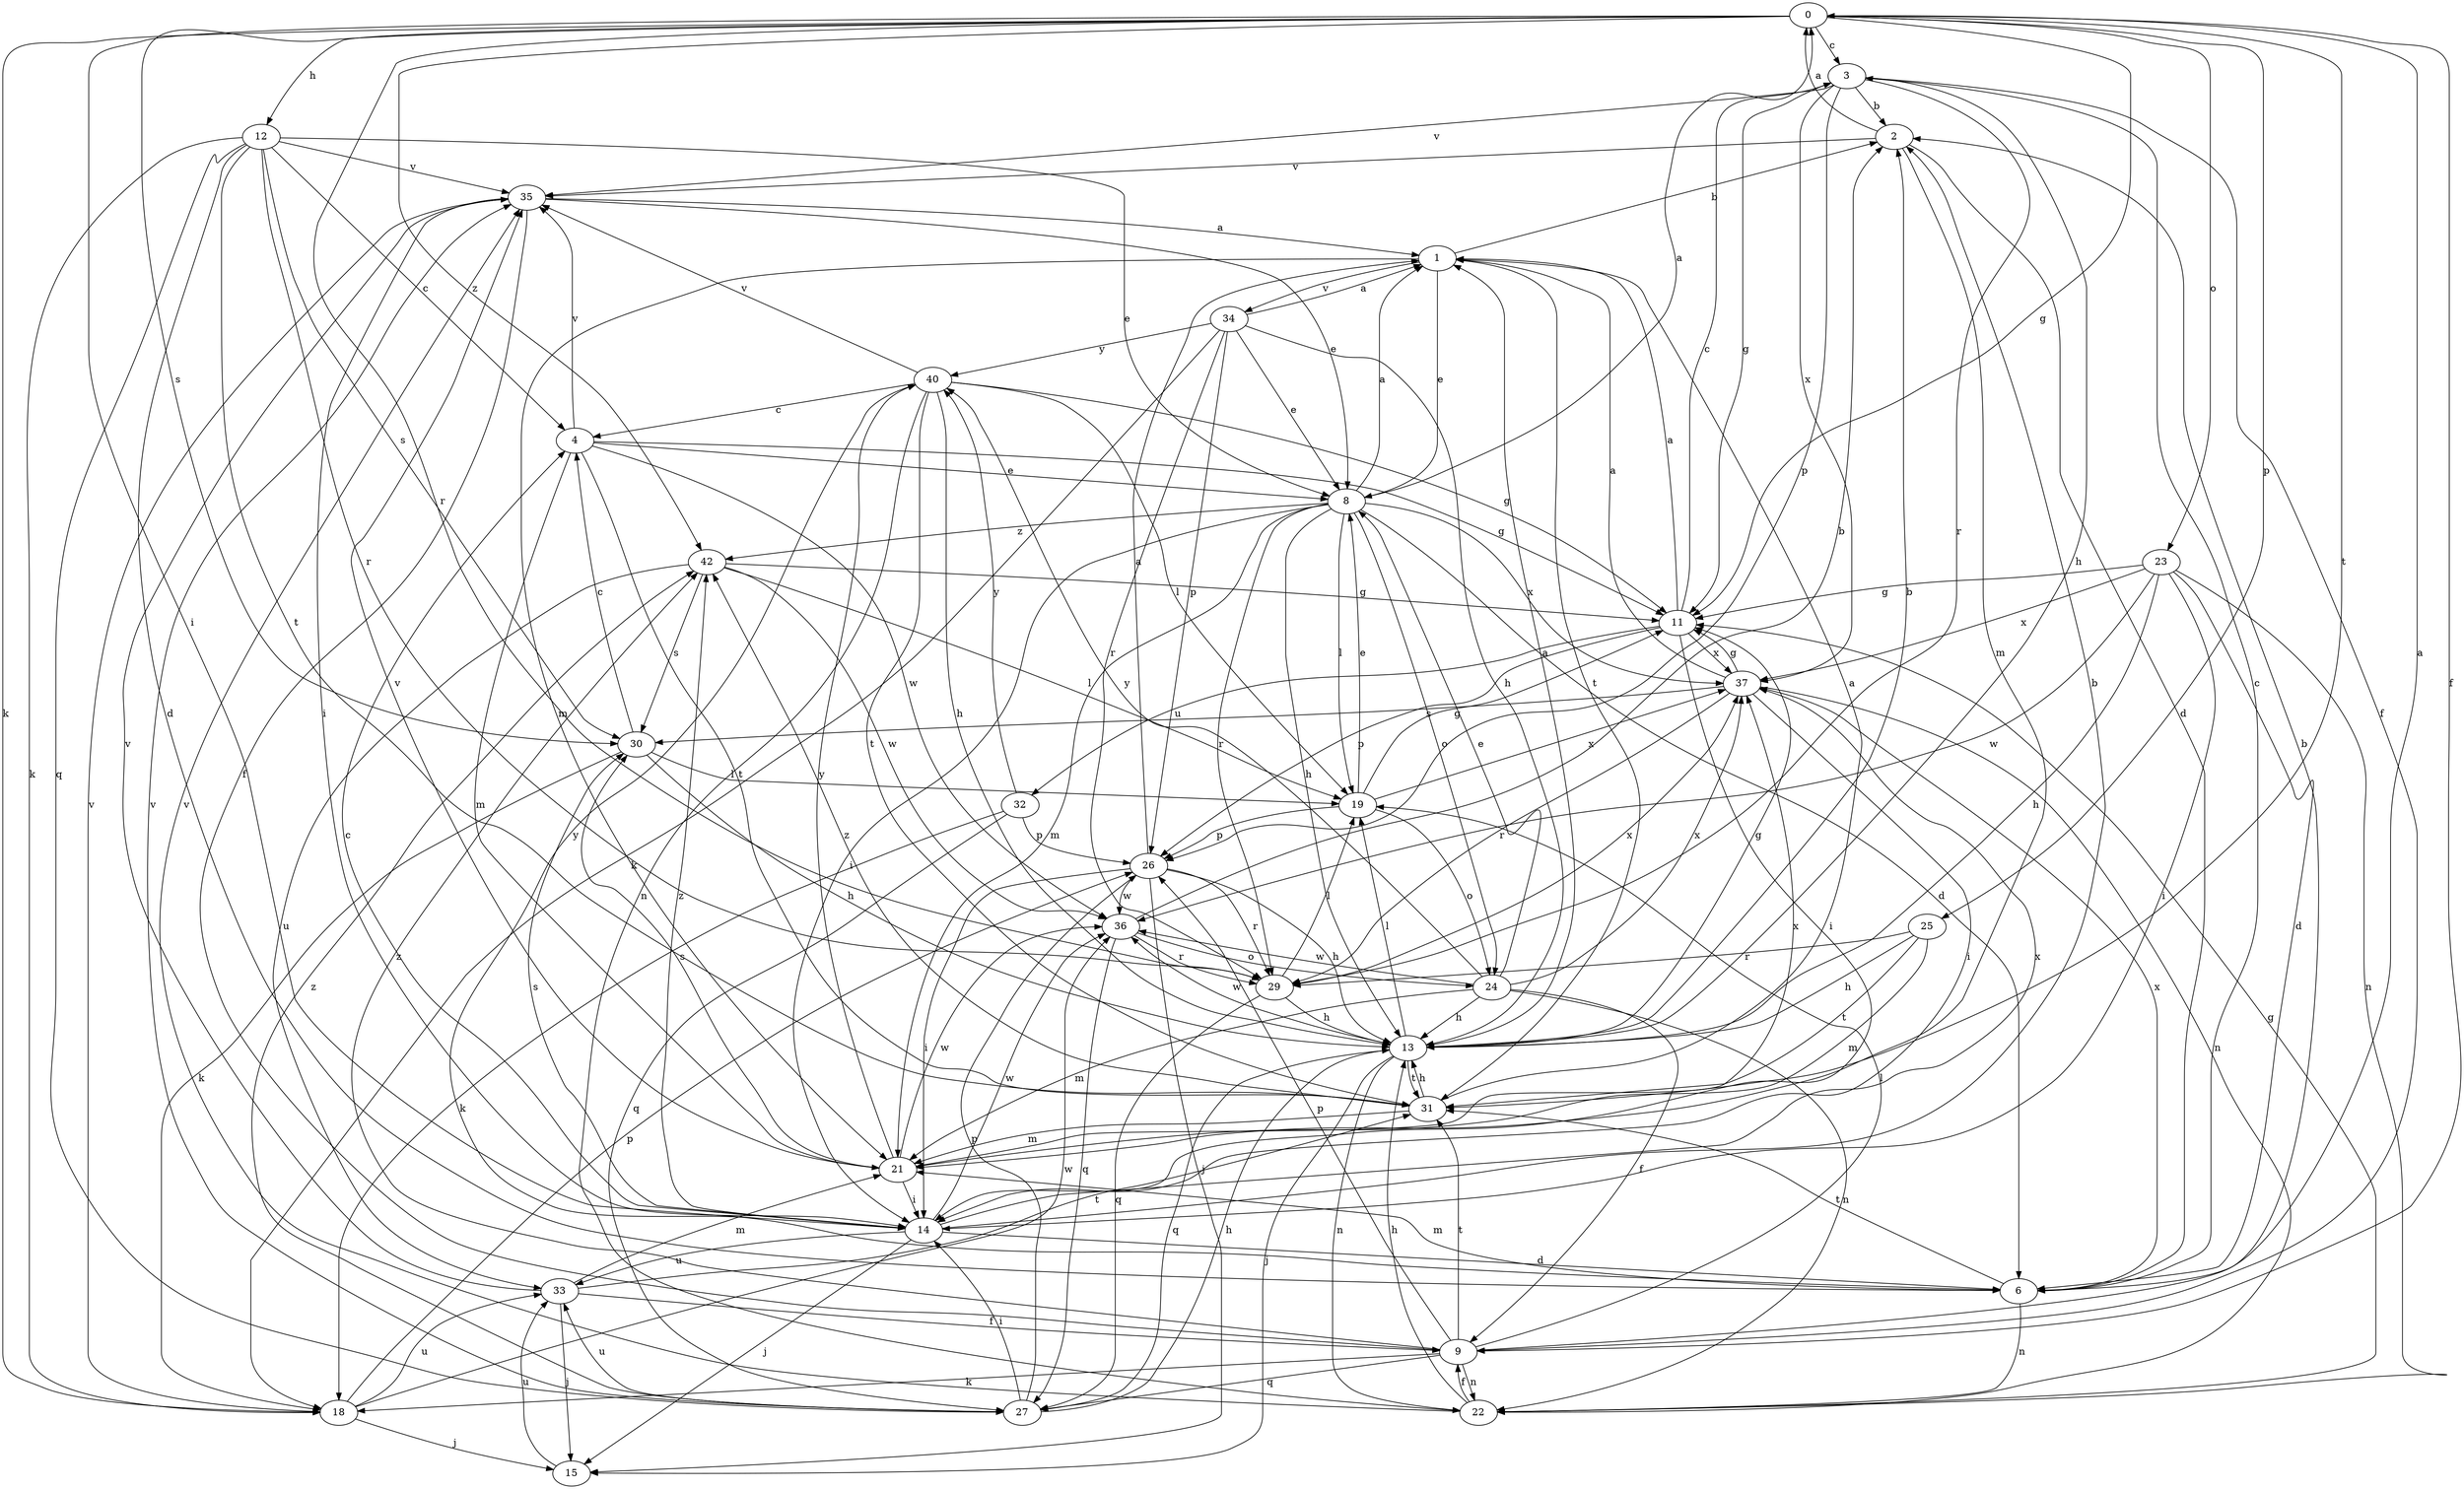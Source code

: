 strict digraph  {
0;
1;
2;
3;
4;
6;
8;
9;
11;
12;
13;
14;
15;
18;
19;
21;
22;
23;
24;
25;
26;
27;
29;
30;
31;
32;
33;
34;
35;
36;
37;
40;
42;
0 -> 3  [label=c];
0 -> 9  [label=f];
0 -> 11  [label=g];
0 -> 12  [label=h];
0 -> 14  [label=i];
0 -> 18  [label=k];
0 -> 23  [label=o];
0 -> 25  [label=p];
0 -> 29  [label=r];
0 -> 30  [label=s];
0 -> 31  [label=t];
0 -> 42  [label=z];
1 -> 2  [label=b];
1 -> 8  [label=e];
1 -> 21  [label=m];
1 -> 31  [label=t];
1 -> 34  [label=v];
2 -> 0  [label=a];
2 -> 6  [label=d];
2 -> 21  [label=m];
2 -> 35  [label=v];
3 -> 2  [label=b];
3 -> 9  [label=f];
3 -> 11  [label=g];
3 -> 13  [label=h];
3 -> 26  [label=p];
3 -> 29  [label=r];
3 -> 35  [label=v];
3 -> 37  [label=x];
4 -> 8  [label=e];
4 -> 11  [label=g];
4 -> 21  [label=m];
4 -> 31  [label=t];
4 -> 35  [label=v];
4 -> 36  [label=w];
6 -> 0  [label=a];
6 -> 3  [label=c];
6 -> 21  [label=m];
6 -> 22  [label=n];
6 -> 31  [label=t];
6 -> 37  [label=x];
6 -> 40  [label=y];
8 -> 0  [label=a];
8 -> 1  [label=a];
8 -> 6  [label=d];
8 -> 13  [label=h];
8 -> 14  [label=i];
8 -> 19  [label=l];
8 -> 21  [label=m];
8 -> 24  [label=o];
8 -> 29  [label=r];
8 -> 37  [label=x];
8 -> 42  [label=z];
9 -> 2  [label=b];
9 -> 18  [label=k];
9 -> 19  [label=l];
9 -> 22  [label=n];
9 -> 26  [label=p];
9 -> 27  [label=q];
9 -> 31  [label=t];
9 -> 42  [label=z];
11 -> 1  [label=a];
11 -> 3  [label=c];
11 -> 14  [label=i];
11 -> 26  [label=p];
11 -> 32  [label=u];
11 -> 37  [label=x];
12 -> 4  [label=c];
12 -> 6  [label=d];
12 -> 8  [label=e];
12 -> 18  [label=k];
12 -> 27  [label=q];
12 -> 29  [label=r];
12 -> 30  [label=s];
12 -> 31  [label=t];
12 -> 35  [label=v];
13 -> 1  [label=a];
13 -> 2  [label=b];
13 -> 11  [label=g];
13 -> 15  [label=j];
13 -> 19  [label=l];
13 -> 22  [label=n];
13 -> 27  [label=q];
13 -> 31  [label=t];
13 -> 36  [label=w];
14 -> 2  [label=b];
14 -> 4  [label=c];
14 -> 6  [label=d];
14 -> 15  [label=j];
14 -> 30  [label=s];
14 -> 33  [label=u];
14 -> 36  [label=w];
14 -> 37  [label=x];
14 -> 42  [label=z];
15 -> 33  [label=u];
18 -> 15  [label=j];
18 -> 26  [label=p];
18 -> 33  [label=u];
18 -> 35  [label=v];
18 -> 36  [label=w];
19 -> 8  [label=e];
19 -> 11  [label=g];
19 -> 24  [label=o];
19 -> 26  [label=p];
19 -> 37  [label=x];
21 -> 14  [label=i];
21 -> 30  [label=s];
21 -> 35  [label=v];
21 -> 36  [label=w];
21 -> 37  [label=x];
21 -> 40  [label=y];
22 -> 9  [label=f];
22 -> 11  [label=g];
22 -> 13  [label=h];
22 -> 35  [label=v];
23 -> 6  [label=d];
23 -> 11  [label=g];
23 -> 13  [label=h];
23 -> 14  [label=i];
23 -> 22  [label=n];
23 -> 36  [label=w];
23 -> 37  [label=x];
24 -> 8  [label=e];
24 -> 9  [label=f];
24 -> 13  [label=h];
24 -> 21  [label=m];
24 -> 22  [label=n];
24 -> 36  [label=w];
24 -> 37  [label=x];
24 -> 40  [label=y];
25 -> 13  [label=h];
25 -> 21  [label=m];
25 -> 29  [label=r];
25 -> 31  [label=t];
26 -> 1  [label=a];
26 -> 13  [label=h];
26 -> 14  [label=i];
26 -> 15  [label=j];
26 -> 29  [label=r];
26 -> 36  [label=w];
27 -> 13  [label=h];
27 -> 14  [label=i];
27 -> 26  [label=p];
27 -> 33  [label=u];
27 -> 35  [label=v];
27 -> 42  [label=z];
29 -> 13  [label=h];
29 -> 19  [label=l];
29 -> 27  [label=q];
29 -> 37  [label=x];
30 -> 4  [label=c];
30 -> 13  [label=h];
30 -> 18  [label=k];
30 -> 19  [label=l];
31 -> 1  [label=a];
31 -> 13  [label=h];
31 -> 21  [label=m];
31 -> 42  [label=z];
32 -> 18  [label=k];
32 -> 26  [label=p];
32 -> 27  [label=q];
32 -> 40  [label=y];
33 -> 9  [label=f];
33 -> 15  [label=j];
33 -> 21  [label=m];
33 -> 31  [label=t];
33 -> 35  [label=v];
34 -> 1  [label=a];
34 -> 8  [label=e];
34 -> 13  [label=h];
34 -> 18  [label=k];
34 -> 26  [label=p];
34 -> 29  [label=r];
34 -> 40  [label=y];
35 -> 1  [label=a];
35 -> 8  [label=e];
35 -> 9  [label=f];
35 -> 14  [label=i];
36 -> 2  [label=b];
36 -> 24  [label=o];
36 -> 27  [label=q];
36 -> 29  [label=r];
37 -> 1  [label=a];
37 -> 11  [label=g];
37 -> 14  [label=i];
37 -> 22  [label=n];
37 -> 29  [label=r];
37 -> 30  [label=s];
40 -> 4  [label=c];
40 -> 11  [label=g];
40 -> 13  [label=h];
40 -> 19  [label=l];
40 -> 22  [label=n];
40 -> 31  [label=t];
40 -> 35  [label=v];
42 -> 11  [label=g];
42 -> 19  [label=l];
42 -> 30  [label=s];
42 -> 33  [label=u];
42 -> 36  [label=w];
}
